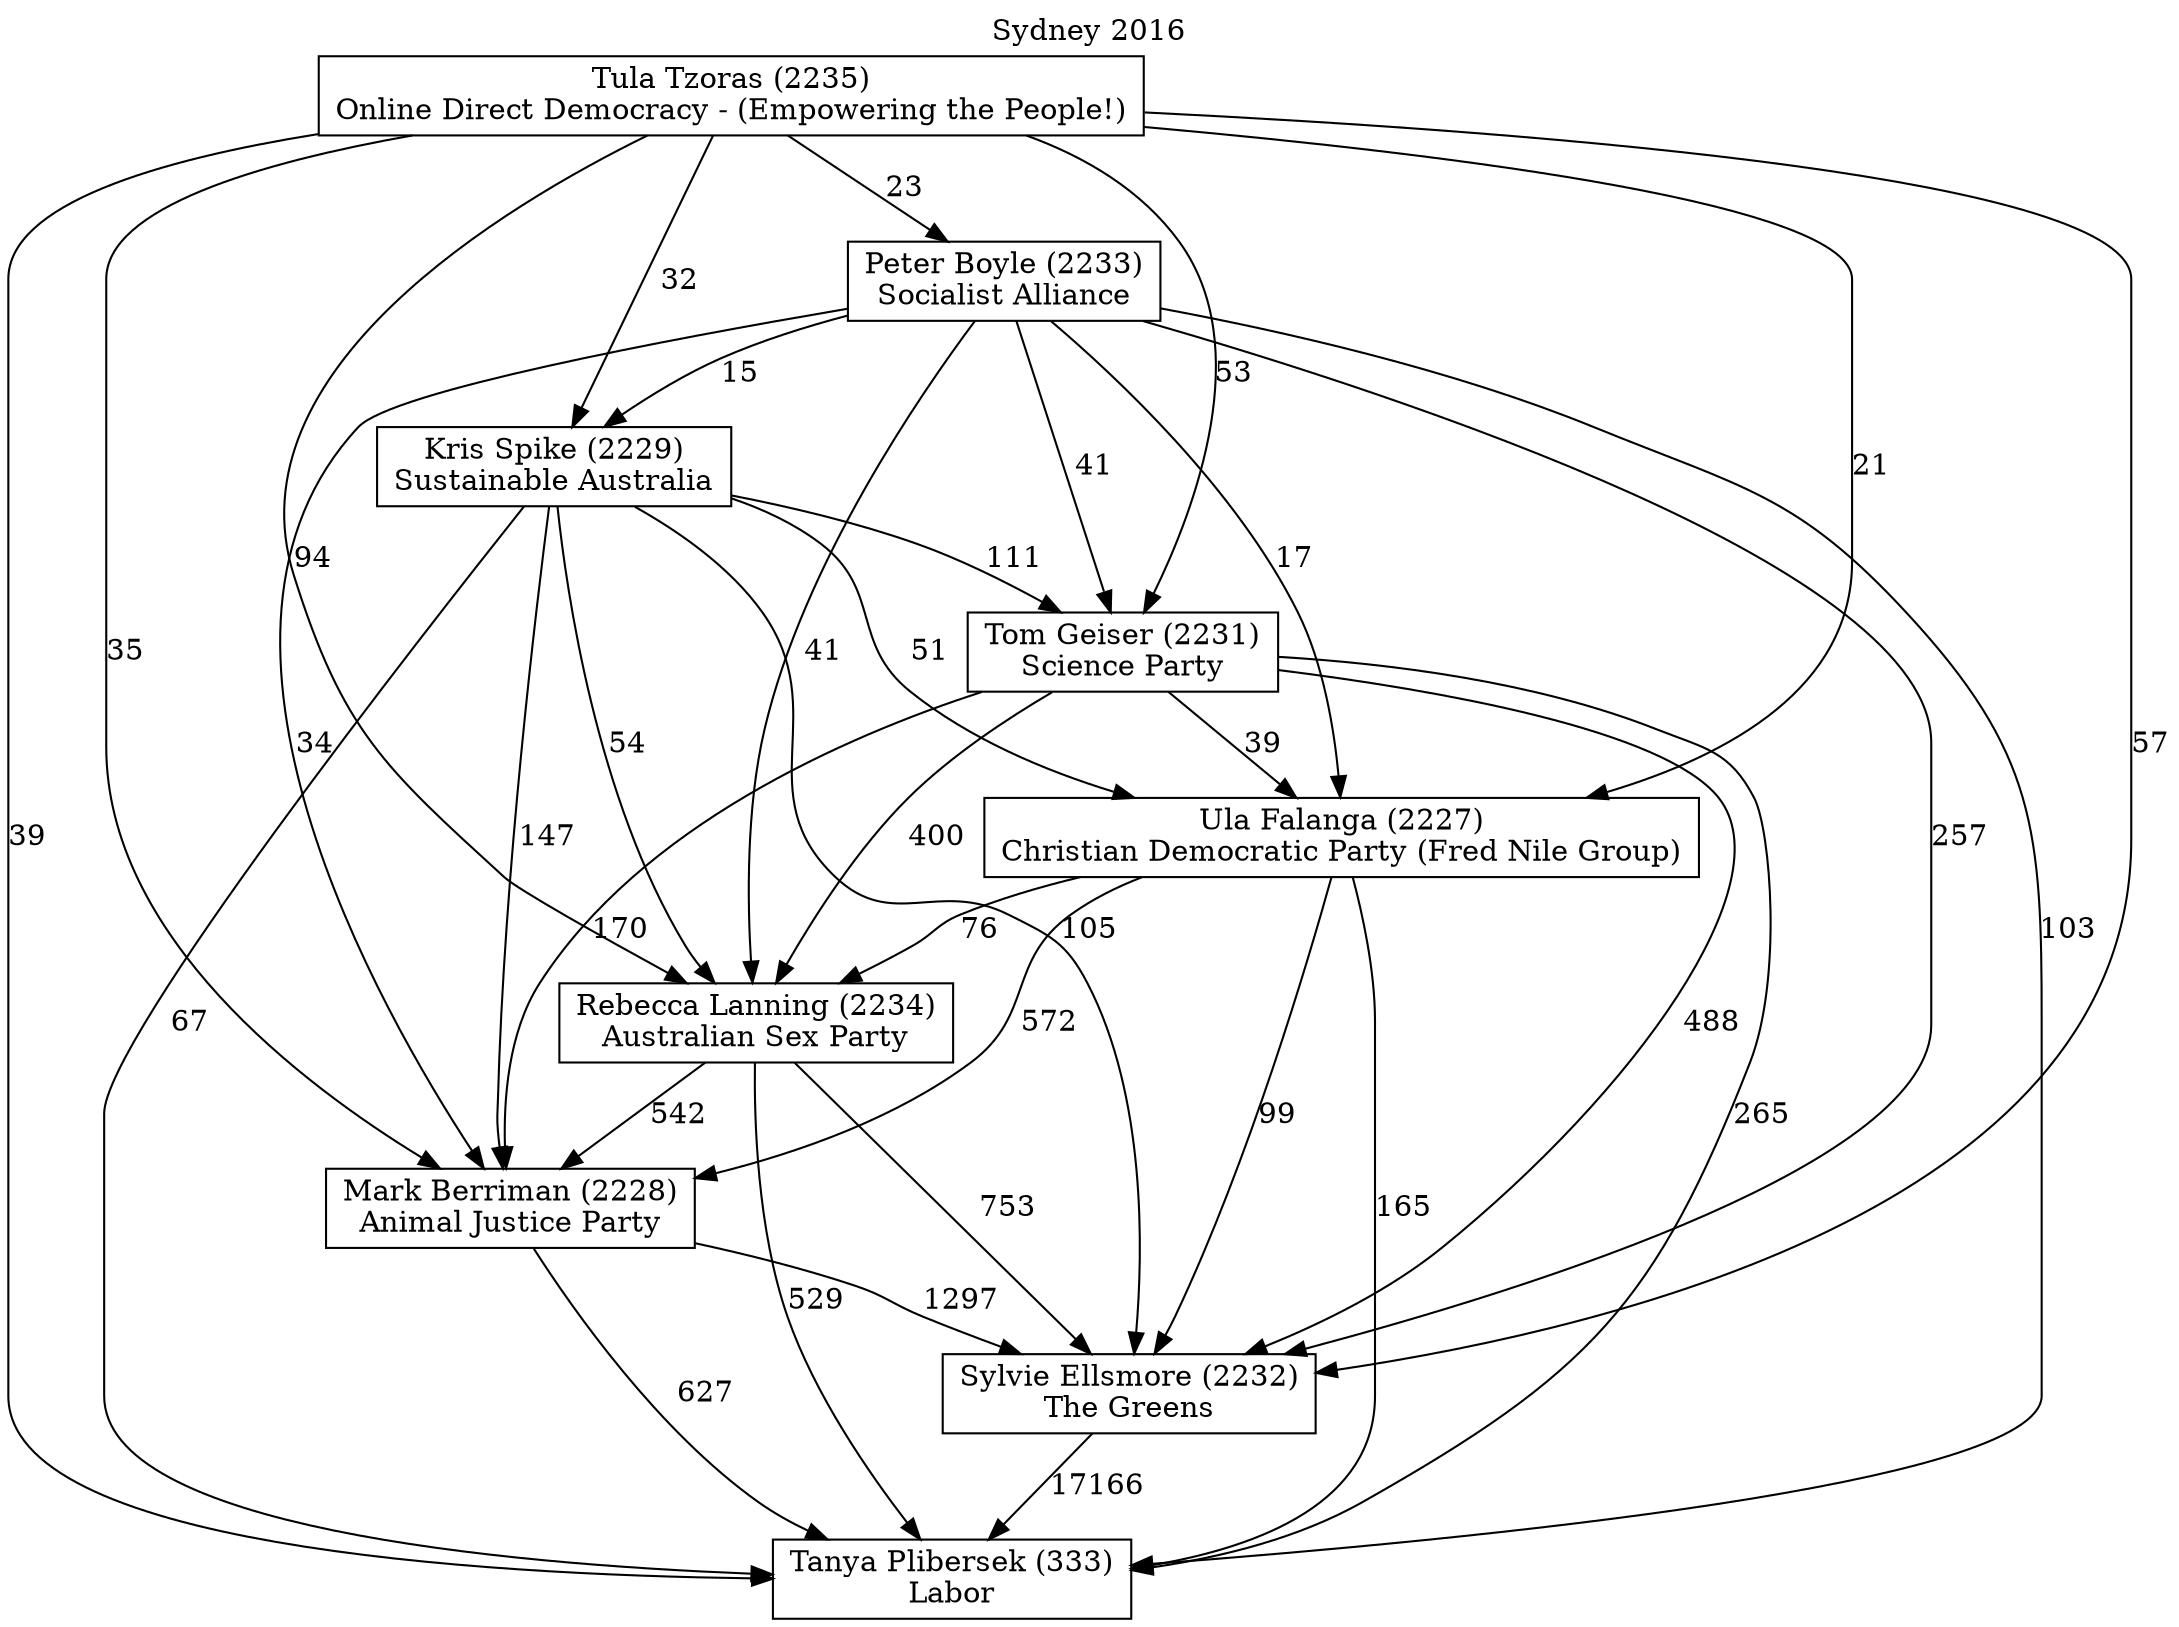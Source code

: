 // House preference flow
digraph "Tanya Plibersek (333)_Sydney_2016" {
	graph [label="Sydney 2016" labelloc=t mclimit=10]
	node [shape=box]
	"Tanya Plibersek (333)" [label="Tanya Plibersek (333)
Labor"]
	"Tom Geiser (2231)" [label="Tom Geiser (2231)
Science Party"]
	"Mark Berriman (2228)" [label="Mark Berriman (2228)
Animal Justice Party"]
	"Kris Spike (2229)" [label="Kris Spike (2229)
Sustainable Australia"]
	"Tula Tzoras (2235)" [label="Tula Tzoras (2235)
Online Direct Democracy - (Empowering the People!)"]
	"Ula Falanga (2227)" [label="Ula Falanga (2227)
Christian Democratic Party (Fred Nile Group)"]
	"Rebecca Lanning (2234)" [label="Rebecca Lanning (2234)
Australian Sex Party"]
	"Sylvie Ellsmore (2232)" [label="Sylvie Ellsmore (2232)
The Greens"]
	"Peter Boyle (2233)" [label="Peter Boyle (2233)
Socialist Alliance"]
	"Rebecca Lanning (2234)" -> "Sylvie Ellsmore (2232)" [label=753]
	"Peter Boyle (2233)" -> "Sylvie Ellsmore (2232)" [label=257]
	"Tom Geiser (2231)" -> "Mark Berriman (2228)" [label=170]
	"Peter Boyle (2233)" -> "Rebecca Lanning (2234)" [label=41]
	"Peter Boyle (2233)" -> "Tom Geiser (2231)" [label=41]
	"Tom Geiser (2231)" -> "Ula Falanga (2227)" [label=39]
	"Kris Spike (2229)" -> "Mark Berriman (2228)" [label=147]
	"Tula Tzoras (2235)" -> "Ula Falanga (2227)" [label=21]
	"Kris Spike (2229)" -> "Sylvie Ellsmore (2232)" [label=105]
	"Kris Spike (2229)" -> "Rebecca Lanning (2234)" [label=54]
	"Tom Geiser (2231)" -> "Tanya Plibersek (333)" [label=265]
	"Rebecca Lanning (2234)" -> "Tanya Plibersek (333)" [label=529]
	"Kris Spike (2229)" -> "Ula Falanga (2227)" [label=51]
	"Tula Tzoras (2235)" -> "Mark Berriman (2228)" [label=35]
	"Ula Falanga (2227)" -> "Rebecca Lanning (2234)" [label=76]
	"Tula Tzoras (2235)" -> "Peter Boyle (2233)" [label=23]
	"Tom Geiser (2231)" -> "Sylvie Ellsmore (2232)" [label=488]
	"Tula Tzoras (2235)" -> "Tom Geiser (2231)" [label=53]
	"Ula Falanga (2227)" -> "Tanya Plibersek (333)" [label=165]
	"Kris Spike (2229)" -> "Tanya Plibersek (333)" [label=67]
	"Ula Falanga (2227)" -> "Mark Berriman (2228)" [label=572]
	"Tula Tzoras (2235)" -> "Kris Spike (2229)" [label=32]
	"Peter Boyle (2233)" -> "Tanya Plibersek (333)" [label=103]
	"Sylvie Ellsmore (2232)" -> "Tanya Plibersek (333)" [label=17166]
	"Mark Berriman (2228)" -> "Tanya Plibersek (333)" [label=627]
	"Tom Geiser (2231)" -> "Rebecca Lanning (2234)" [label=400]
	"Kris Spike (2229)" -> "Tom Geiser (2231)" [label=111]
	"Tula Tzoras (2235)" -> "Rebecca Lanning (2234)" [label=94]
	"Peter Boyle (2233)" -> "Kris Spike (2229)" [label=15]
	"Ula Falanga (2227)" -> "Sylvie Ellsmore (2232)" [label=99]
	"Peter Boyle (2233)" -> "Ula Falanga (2227)" [label=17]
	"Rebecca Lanning (2234)" -> "Mark Berriman (2228)" [label=542]
	"Mark Berriman (2228)" -> "Sylvie Ellsmore (2232)" [label=1297]
	"Tula Tzoras (2235)" -> "Sylvie Ellsmore (2232)" [label=57]
	"Tula Tzoras (2235)" -> "Tanya Plibersek (333)" [label=39]
	"Peter Boyle (2233)" -> "Mark Berriman (2228)" [label=34]
}

